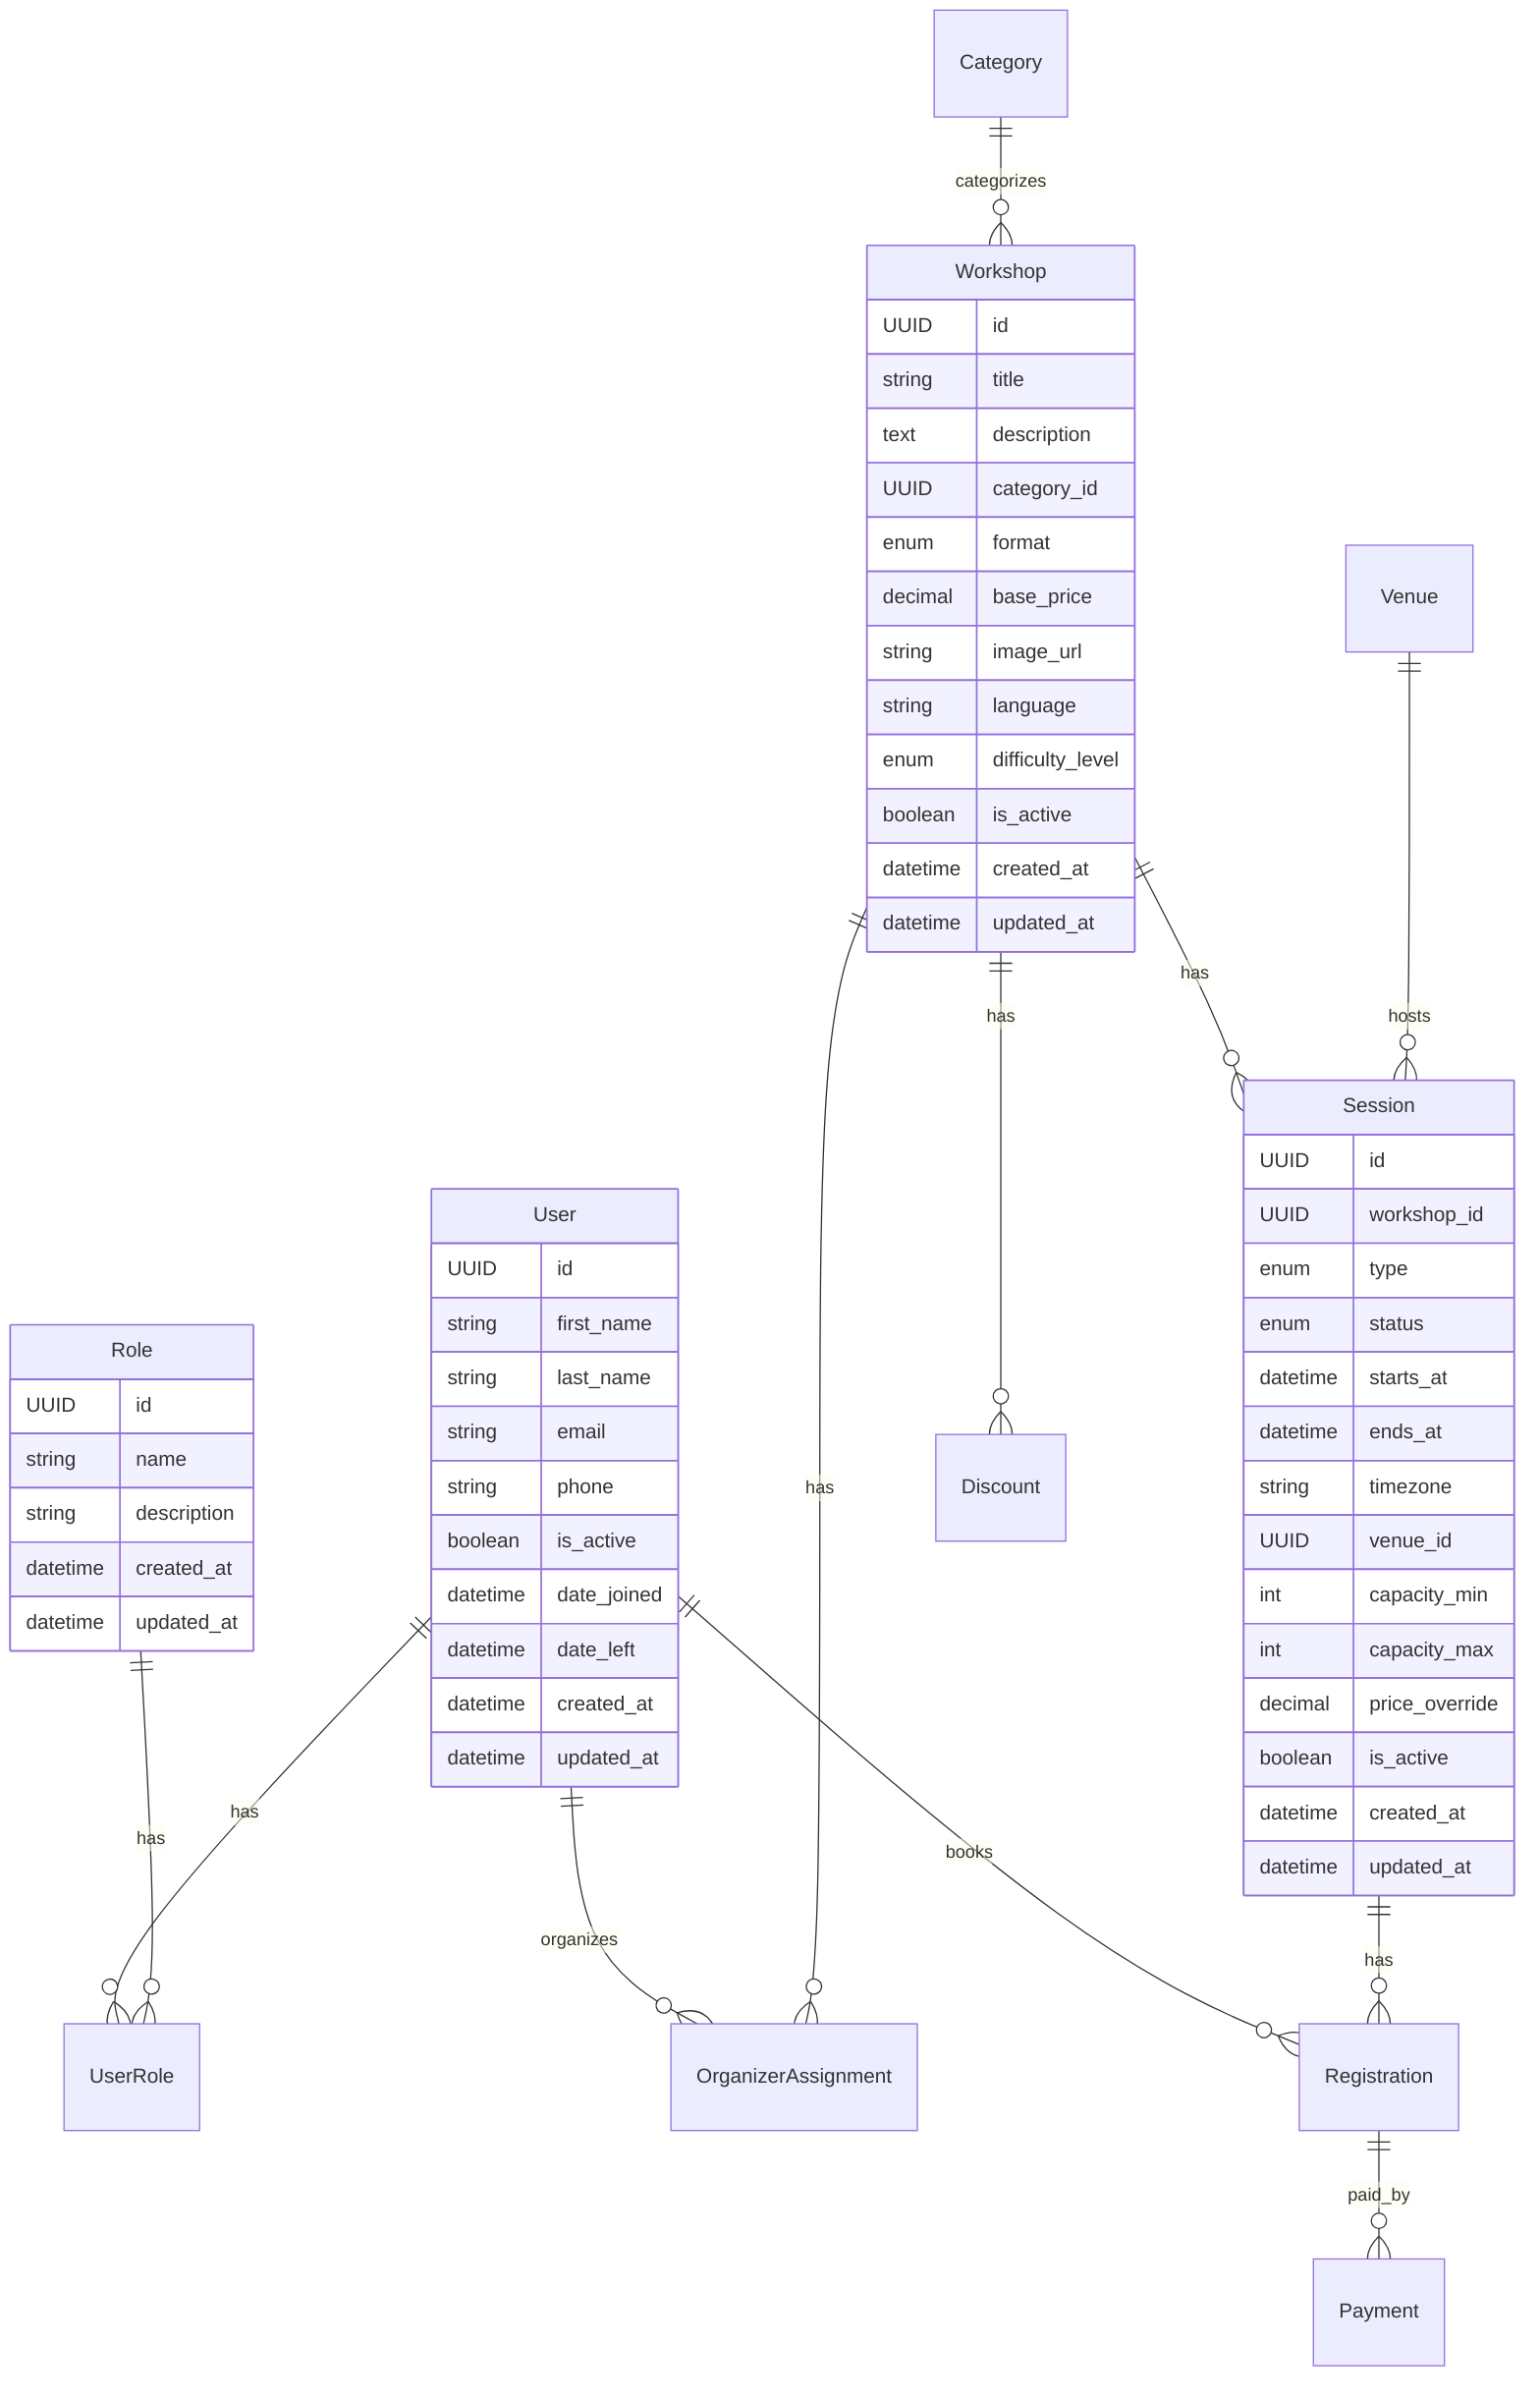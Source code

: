 erDiagram
  User ||--o{ UserRole : has
  Role ||--o{ UserRole : has

  User ||--o{ OrganizerAssignment : organizes
  Workshop ||--o{ OrganizerAssignment : has

  Category ||--o{ Workshop : categorizes
  Workshop ||--o{ Session : has
  Workshop ||--o{ Discount : has

  Venue ||--o{ Session : hosts

  User ||--o{ Registration : books
  Session ||--o{ Registration : has

  Registration ||--o{ Payment : paid_by

  User {
    UUID id
    string first_name
    string last_name
    string email
    string phone
    boolean is_active
    datetime date_joined
    datetime date_left
    datetime created_at
    datetime updated_at
  }

  Role {
    UUID id
    string name
    string description
    datetime created_at
    datetime updated_at
  }

  Workshop {
    UUID id
    string title
    text description
    UUID category_id
    enum format
    decimal base_price
    string image_url
    string language
    enum difficulty_level
    boolean is_active
    datetime created_at
    datetime updated_at
  }

  Session {
    UUID id
    UUID workshop_id
    enum type
    enum status
    datetime starts_at
    datetime ends_at
    string timezone
    UUID venue_id
    int capacity_min
    int capacity_max
    decimal price_override
    boolean is_active
    datetime created_at
    datetime updated_at
  }